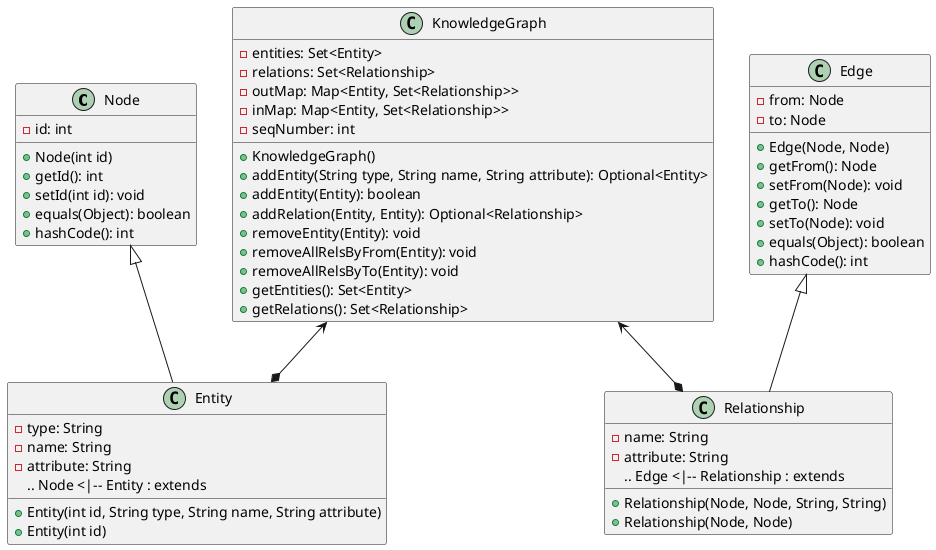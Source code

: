 @startuml
class Node {
  -id: int
  +Node(int id)
  +getId(): int
  +setId(int id): void
  +equals(Object): boolean
  +hashCode(): int
}

class Edge {
  -from: Node
  -to: Node
  +Edge(Node, Node)
  +getFrom(): Node
  +setFrom(Node): void
  +getTo(): Node
  +setTo(Node): void
  +equals(Object): boolean
  +hashCode(): int
}

class Entity {
  -type: String
  -name: String
  -attribute: String
  +Entity(int id, String type, String name, String attribute)
  +Entity(int id)
  .. Node <|-- Entity : extends
}

class Relationship {
  -name: String
  -attribute: String
  +Relationship(Node, Node, String, String)
  +Relationship(Node, Node)
  .. Edge <|-- Relationship : extends
}

class KnowledgeGraph {
  -entities: Set<Entity>
  -relations: Set<Relationship>
  -outMap: Map<Entity, Set<Relationship>>
  -inMap: Map<Entity, Set<Relationship>>
  -seqNumber: int
  +KnowledgeGraph()
  +addEntity(String type, String name, String attribute): Optional<Entity>
  +addEntity(Entity): boolean
  +addRelation(Entity, Entity): Optional<Relationship>
  +removeEntity(Entity): void
  +removeAllRelsByFrom(Entity): void
  +removeAllRelsByTo(Entity): void
  +getEntities(): Set<Entity>
  +getRelations(): Set<Relationship>
}

Node <|-- Entity
Edge <|-- Relationship
KnowledgeGraph <--* Entity
KnowledgeGraph <--* Relationship
@enduml
